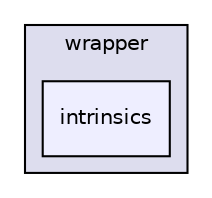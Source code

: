 digraph "src/core/NEON/wrapper/intrinsics" {
  compound=true
  node [ fontsize="10", fontname="Helvetica"];
  edge [ labelfontsize="10", labelfontname="Helvetica"];
  subgraph clusterdir_8224aa485683c095eaa3fd7faa788467 {
    graph [ bgcolor="#ddddee", pencolor="black", label="wrapper" fontname="Helvetica", fontsize="10", URL="dir_8224aa485683c095eaa3fd7faa788467.xhtml"]
  dir_bc2a33106e4dbca04e80e17904e2949d [shape=box, label="intrinsics", style="filled", fillcolor="#eeeeff", pencolor="black", URL="dir_bc2a33106e4dbca04e80e17904e2949d.xhtml"];
  }
}
